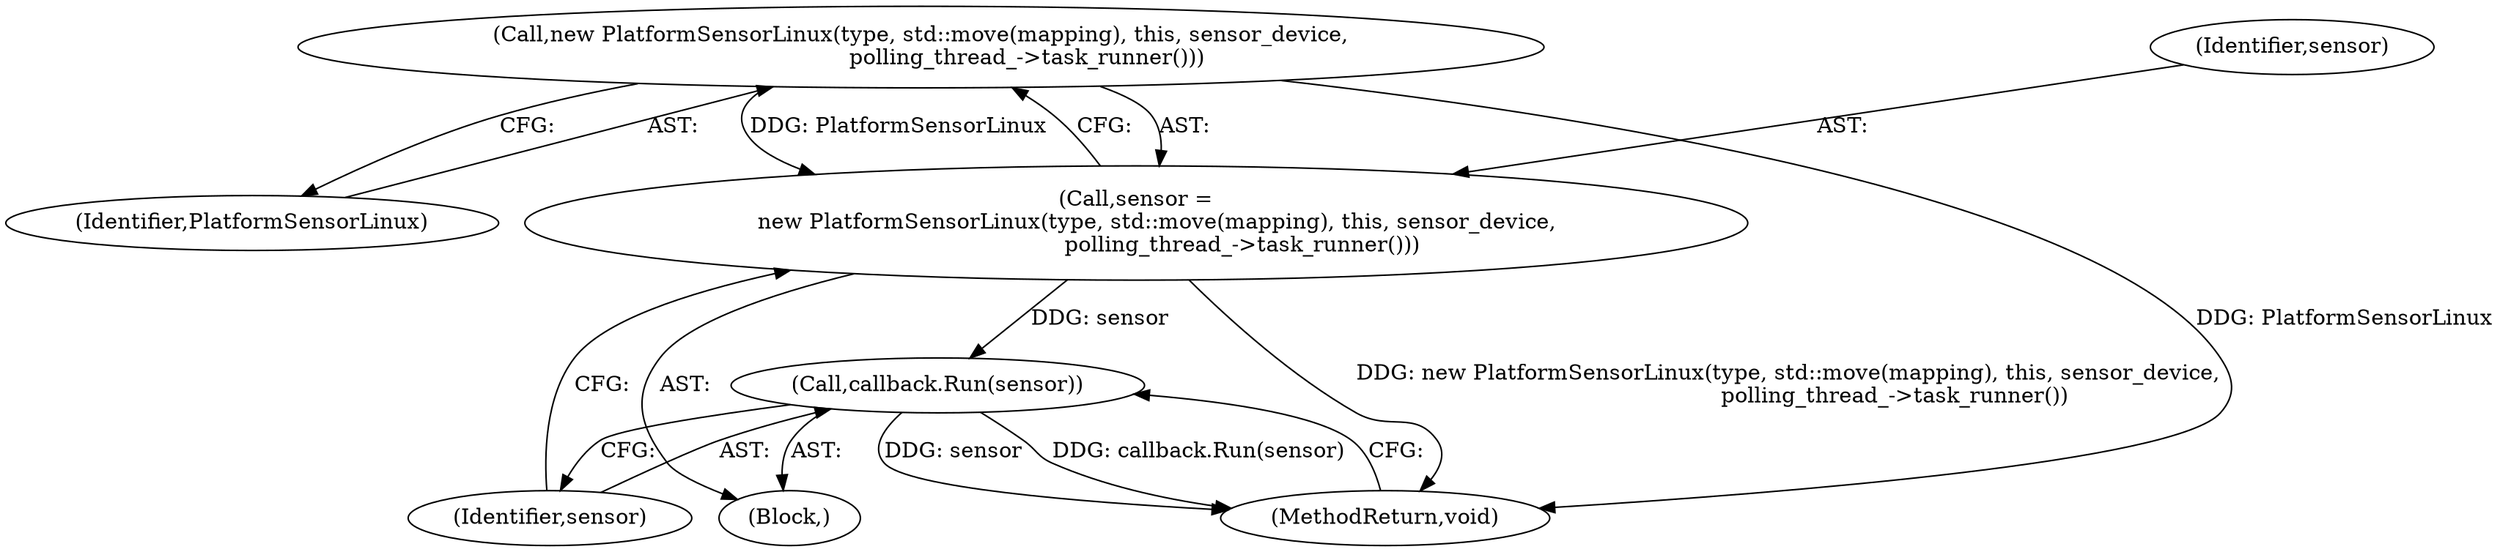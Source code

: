 digraph "1_Chrome_c0c8978849ac57e4ecd613ddc8ff7852a2054734_26@del" {
"1000120" [label="(Call,new PlatformSensorLinux(type, std::move(mapping), this, sensor_device,\n                               polling_thread_->task_runner()))"];
"1000118" [label="(Call,sensor =\n      new PlatformSensorLinux(type, std::move(mapping), this, sensor_device,\n                               polling_thread_->task_runner()))"];
"1000122" [label="(Call,callback.Run(sensor))"];
"1000121" [label="(Identifier,PlatformSensorLinux)"];
"1000120" [label="(Call,new PlatformSensorLinux(type, std::move(mapping), this, sensor_device,\n                               polling_thread_->task_runner()))"];
"1000123" [label="(Identifier,sensor)"];
"1000124" [label="(MethodReturn,void)"];
"1000118" [label="(Call,sensor =\n      new PlatformSensorLinux(type, std::move(mapping), this, sensor_device,\n                               polling_thread_->task_runner()))"];
"1000119" [label="(Identifier,sensor)"];
"1000122" [label="(Call,callback.Run(sensor))"];
"1000105" [label="(Block,)"];
"1000120" -> "1000118"  [label="AST: "];
"1000120" -> "1000121"  [label="CFG: "];
"1000121" -> "1000120"  [label="AST: "];
"1000118" -> "1000120"  [label="CFG: "];
"1000120" -> "1000124"  [label="DDG: PlatformSensorLinux"];
"1000120" -> "1000118"  [label="DDG: PlatformSensorLinux"];
"1000118" -> "1000105"  [label="AST: "];
"1000119" -> "1000118"  [label="AST: "];
"1000123" -> "1000118"  [label="CFG: "];
"1000118" -> "1000124"  [label="DDG: new PlatformSensorLinux(type, std::move(mapping), this, sensor_device,\n                               polling_thread_->task_runner())"];
"1000118" -> "1000122"  [label="DDG: sensor"];
"1000122" -> "1000105"  [label="AST: "];
"1000122" -> "1000123"  [label="CFG: "];
"1000123" -> "1000122"  [label="AST: "];
"1000124" -> "1000122"  [label="CFG: "];
"1000122" -> "1000124"  [label="DDG: sensor"];
"1000122" -> "1000124"  [label="DDG: callback.Run(sensor)"];
}

